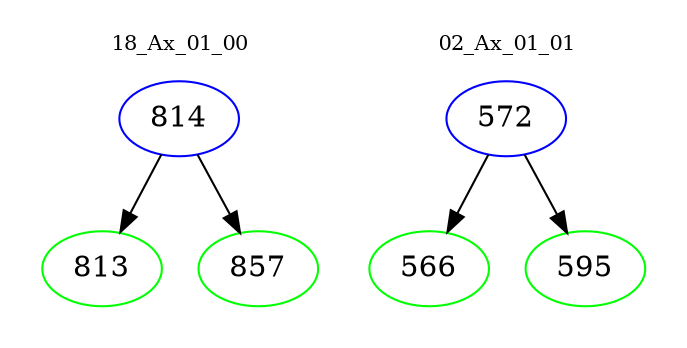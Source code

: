 digraph{
subgraph cluster_0 {
color = white
label = "18_Ax_01_00";
fontsize=10;
T0_814 [label="814", color="blue"]
T0_814 -> T0_813 [color="black"]
T0_813 [label="813", color="green"]
T0_814 -> T0_857 [color="black"]
T0_857 [label="857", color="green"]
}
subgraph cluster_1 {
color = white
label = "02_Ax_01_01";
fontsize=10;
T1_572 [label="572", color="blue"]
T1_572 -> T1_566 [color="black"]
T1_566 [label="566", color="green"]
T1_572 -> T1_595 [color="black"]
T1_595 [label="595", color="green"]
}
}
